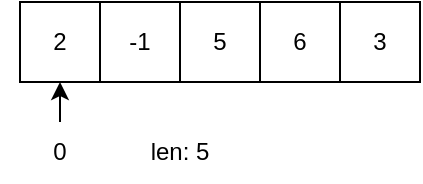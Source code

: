 <mxfile version="24.8.4">
  <diagram name="第 1 页" id="2zUT2n8WF0hrhS4X8lFY">
    <mxGraphModel dx="420" dy="223" grid="1" gridSize="10" guides="1" tooltips="1" connect="1" arrows="1" fold="1" page="1" pageScale="1" pageWidth="827" pageHeight="1169" math="0" shadow="0">
      <root>
        <mxCell id="0" />
        <mxCell id="1" parent="0" />
        <mxCell id="cyxwUkdAoG9poGa7fVSR-1" value="2" style="rounded=0;whiteSpace=wrap;html=1;" vertex="1" parent="1">
          <mxGeometry x="320" y="240" width="40" height="40" as="geometry" />
        </mxCell>
        <mxCell id="cyxwUkdAoG9poGa7fVSR-2" value="-1" style="rounded=0;whiteSpace=wrap;html=1;" vertex="1" parent="1">
          <mxGeometry x="360" y="240" width="40" height="40" as="geometry" />
        </mxCell>
        <mxCell id="cyxwUkdAoG9poGa7fVSR-3" value="5" style="rounded=0;whiteSpace=wrap;html=1;" vertex="1" parent="1">
          <mxGeometry x="400" y="240" width="40" height="40" as="geometry" />
        </mxCell>
        <mxCell id="cyxwUkdAoG9poGa7fVSR-4" value="6" style="rounded=0;whiteSpace=wrap;html=1;" vertex="1" parent="1">
          <mxGeometry x="440" y="240" width="40" height="40" as="geometry" />
        </mxCell>
        <mxCell id="cyxwUkdAoG9poGa7fVSR-5" value="3" style="rounded=0;whiteSpace=wrap;html=1;" vertex="1" parent="1">
          <mxGeometry x="480" y="240" width="40" height="40" as="geometry" />
        </mxCell>
        <mxCell id="cyxwUkdAoG9poGa7fVSR-7" style="edgeStyle=orthogonalEdgeStyle;rounded=0;orthogonalLoop=1;jettySize=auto;html=1;exitX=0.5;exitY=0;exitDx=0;exitDy=0;entryX=0.5;entryY=1;entryDx=0;entryDy=0;" edge="1" parent="1" source="cyxwUkdAoG9poGa7fVSR-6" target="cyxwUkdAoG9poGa7fVSR-1">
          <mxGeometry relative="1" as="geometry" />
        </mxCell>
        <mxCell id="cyxwUkdAoG9poGa7fVSR-6" value="0" style="text;html=1;align=center;verticalAlign=middle;whiteSpace=wrap;rounded=0;" vertex="1" parent="1">
          <mxGeometry x="310" y="300" width="60" height="30" as="geometry" />
        </mxCell>
        <mxCell id="cyxwUkdAoG9poGa7fVSR-8" value="len: 5" style="text;html=1;align=center;verticalAlign=middle;whiteSpace=wrap;rounded=0;" vertex="1" parent="1">
          <mxGeometry x="370" y="300" width="60" height="30" as="geometry" />
        </mxCell>
      </root>
    </mxGraphModel>
  </diagram>
</mxfile>
